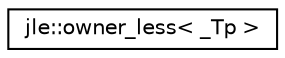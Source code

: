 digraph "Graphical Class Hierarchy"
{
  edge [fontname="Helvetica",fontsize="10",labelfontname="Helvetica",labelfontsize="10"];
  node [fontname="Helvetica",fontsize="10",shape=record];
  rankdir="LR";
  Node1 [label="jle::owner_less\< _Tp \>",height=0.2,width=0.4,color="black", fillcolor="white", style="filled",URL="$structjle_1_1owner__less.html",tooltip="Primary template owner_less. "];
}
